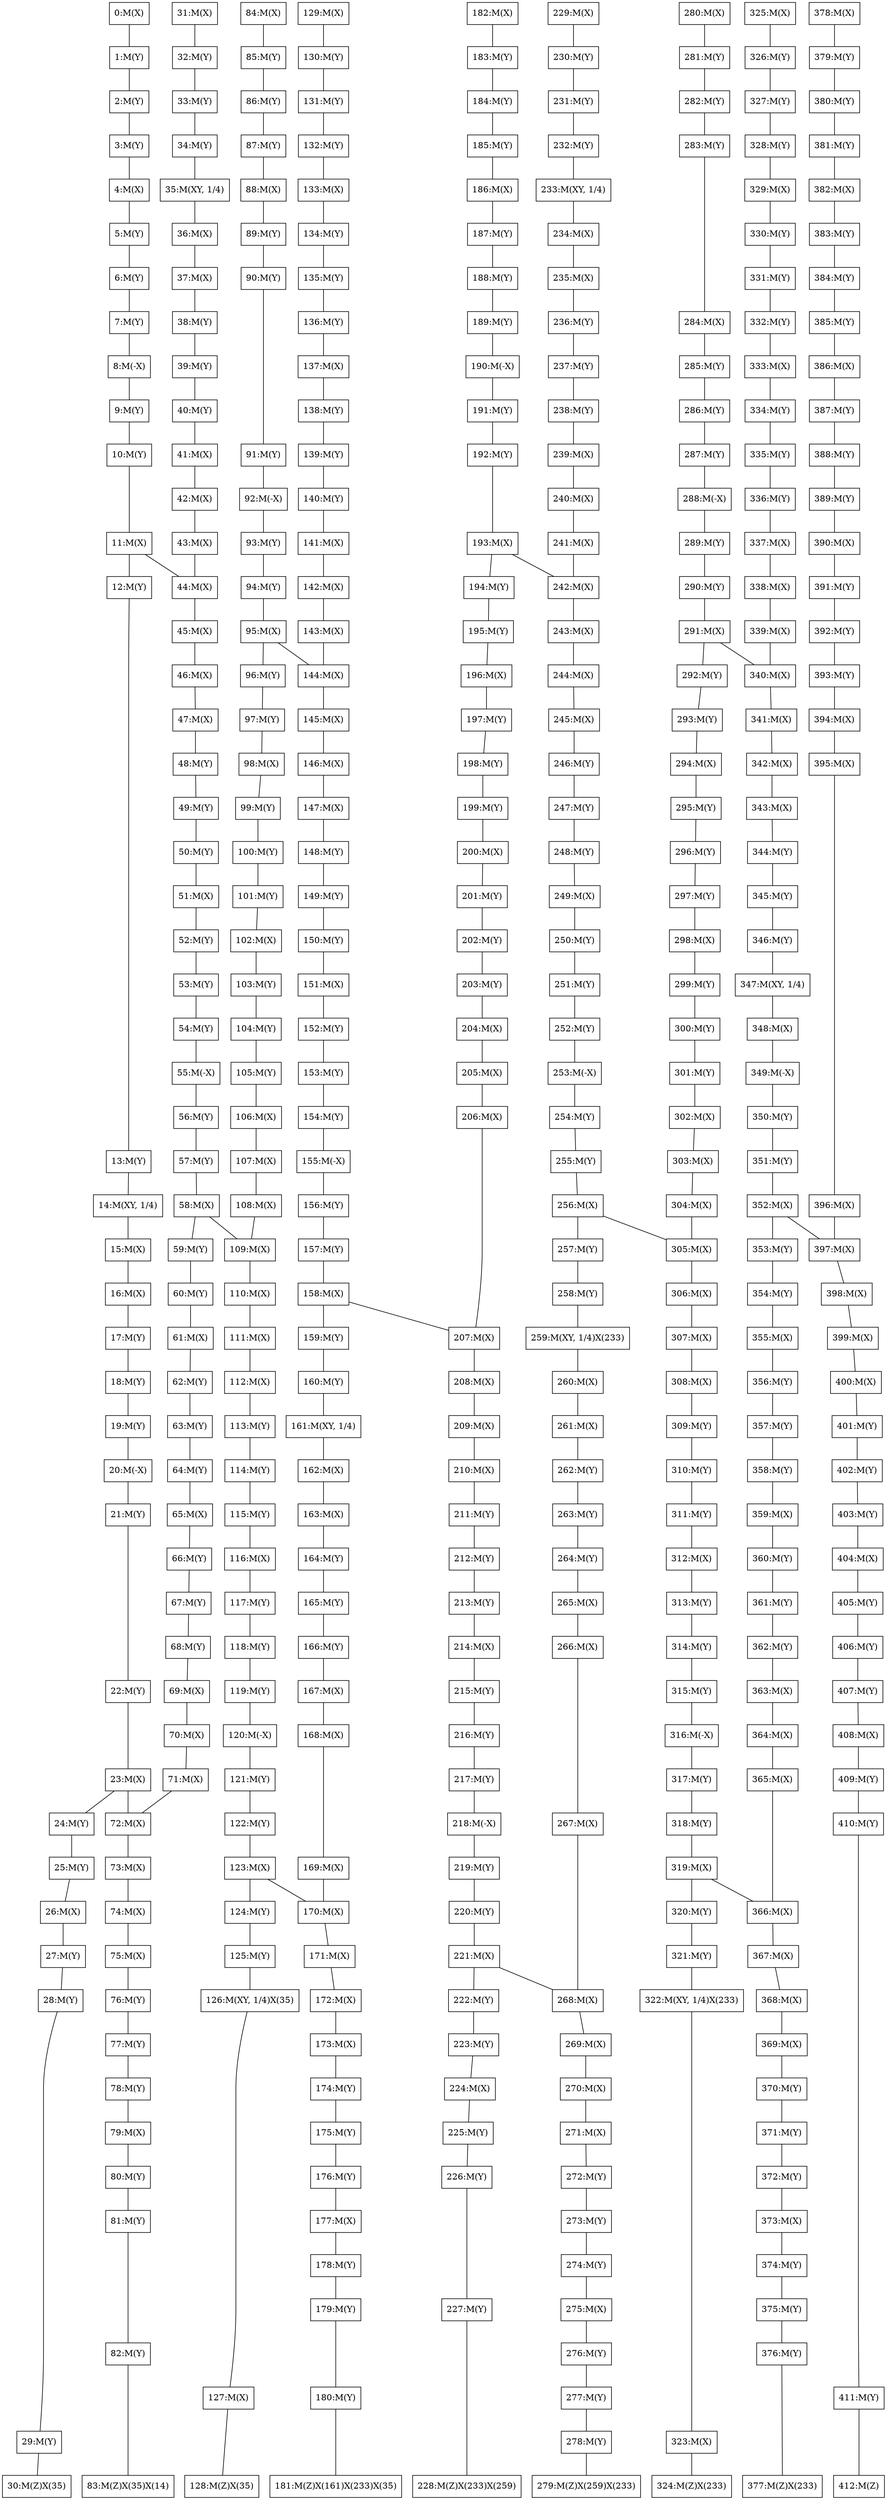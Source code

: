 graph {
	{
		node [shape=box]
		rank=same
		0 [label="0:M(X)"]
		31 [label="31:M(X)"]
		84 [label="84:M(X)"]
		129 [label="129:M(X)"]
		182 [label="182:M(X)"]
		229 [label="229:M(X)"]
		280 [label="280:M(X)"]
		325 [label="325:M(X)"]
		378 [label="378:M(X)"]
		label=input
	}
	{
		node [shape=box]
		rank=same
		128 [label="128:M(Z)X(35)"]
		228 [label="228:M(Z)X(233)X(259)"]
		324 [label="324:M(Z)X(233)"]
		83 [label="83:M(Z)X(35)X(14)"]
		181 [label="181:M(Z)X(161)X(233)X(35)"]
		279 [label="279:M(Z)X(259)X(233)"]
		377 [label="377:M(Z)X(233)"]
		412 [label="412:M(Z)"]
		30 [label="30:M(Z)X(35)"]
		label=output
	}
	{
		node [shape=box]
		1 [label="1:M(Y)"]
		2 [label="2:M(Y)"]
		3 [label="3:M(Y)"]
		4 [label="4:M(X)"]
		5 [label="5:M(Y)"]
		6 [label="6:M(Y)"]
		7 [label="7:M(Y)"]
		8 [label="8:M(-X)"]
		9 [label="9:M(Y)"]
		10 [label="10:M(Y)"]
		11 [label="11:M(X)"]
		12 [label="12:M(Y)"]
		13 [label="13:M(Y)"]
		14 [label="14:M(XY, 1/4)"]
		15 [label="15:M(X)"]
		16 [label="16:M(X)"]
		17 [label="17:M(Y)"]
		18 [label="18:M(Y)"]
		19 [label="19:M(Y)"]
		20 [label="20:M(-X)"]
		21 [label="21:M(Y)"]
		22 [label="22:M(Y)"]
		23 [label="23:M(X)"]
		24 [label="24:M(Y)"]
		25 [label="25:M(Y)"]
		26 [label="26:M(X)"]
		27 [label="27:M(Y)"]
		28 [label="28:M(Y)"]
		29 [label="29:M(Y)"]
		32 [label="32:M(Y)"]
		33 [label="33:M(Y)"]
		34 [label="34:M(Y)"]
		35 [label="35:M(XY, 1/4)"]
		36 [label="36:M(X)"]
		37 [label="37:M(X)"]
		38 [label="38:M(Y)"]
		39 [label="39:M(Y)"]
		40 [label="40:M(Y)"]
		41 [label="41:M(X)"]
		42 [label="42:M(X)"]
		43 [label="43:M(X)"]
		44 [label="44:M(X)"]
		45 [label="45:M(X)"]
		46 [label="46:M(X)"]
		47 [label="47:M(X)"]
		48 [label="48:M(Y)"]
		49 [label="49:M(Y)"]
		50 [label="50:M(Y)"]
		51 [label="51:M(X)"]
		52 [label="52:M(Y)"]
		53 [label="53:M(Y)"]
		54 [label="54:M(Y)"]
		55 [label="55:M(-X)"]
		56 [label="56:M(Y)"]
		57 [label="57:M(Y)"]
		58 [label="58:M(X)"]
		59 [label="59:M(Y)"]
		60 [label="60:M(Y)"]
		61 [label="61:M(X)"]
		62 [label="62:M(Y)"]
		63 [label="63:M(Y)"]
		64 [label="64:M(Y)"]
		65 [label="65:M(X)"]
		66 [label="66:M(Y)"]
		67 [label="67:M(Y)"]
		68 [label="68:M(Y)"]
		69 [label="69:M(X)"]
		70 [label="70:M(X)"]
		71 [label="71:M(X)"]
		72 [label="72:M(X)"]
		73 [label="73:M(X)"]
		74 [label="74:M(X)"]
		75 [label="75:M(X)"]
		76 [label="76:M(Y)"]
		77 [label="77:M(Y)"]
		78 [label="78:M(Y)"]
		79 [label="79:M(X)"]
		80 [label="80:M(Y)"]
		81 [label="81:M(Y)"]
		82 [label="82:M(Y)"]
		85 [label="85:M(Y)"]
		86 [label="86:M(Y)"]
		87 [label="87:M(Y)"]
		88 [label="88:M(X)"]
		89 [label="89:M(Y)"]
		90 [label="90:M(Y)"]
		91 [label="91:M(Y)"]
		92 [label="92:M(-X)"]
		93 [label="93:M(Y)"]
		94 [label="94:M(Y)"]
		95 [label="95:M(X)"]
		96 [label="96:M(Y)"]
		97 [label="97:M(Y)"]
		98 [label="98:M(X)"]
		99 [label="99:M(Y)"]
		100 [label="100:M(Y)"]
		101 [label="101:M(Y)"]
		102 [label="102:M(X)"]
		103 [label="103:M(Y)"]
		104 [label="104:M(Y)"]
		105 [label="105:M(Y)"]
		106 [label="106:M(X)"]
		107 [label="107:M(X)"]
		108 [label="108:M(X)"]
		109 [label="109:M(X)"]
		110 [label="110:M(X)"]
		111 [label="111:M(X)"]
		112 [label="112:M(X)"]
		113 [label="113:M(Y)"]
		114 [label="114:M(Y)"]
		115 [label="115:M(Y)"]
		116 [label="116:M(X)"]
		117 [label="117:M(Y)"]
		118 [label="118:M(Y)"]
		119 [label="119:M(Y)"]
		120 [label="120:M(-X)"]
		121 [label="121:M(Y)"]
		122 [label="122:M(Y)"]
		123 [label="123:M(X)"]
		124 [label="124:M(Y)"]
		125 [label="125:M(Y)"]
		126 [label="126:M(XY, 1/4)X(35)"]
		127 [label="127:M(X)"]
		130 [label="130:M(Y)"]
		131 [label="131:M(Y)"]
		132 [label="132:M(Y)"]
		133 [label="133:M(X)"]
		134 [label="134:M(Y)"]
		135 [label="135:M(Y)"]
		136 [label="136:M(Y)"]
		137 [label="137:M(X)"]
		138 [label="138:M(Y)"]
		139 [label="139:M(Y)"]
		140 [label="140:M(Y)"]
		141 [label="141:M(X)"]
		142 [label="142:M(X)"]
		143 [label="143:M(X)"]
		144 [label="144:M(X)"]
		145 [label="145:M(X)"]
		146 [label="146:M(X)"]
		147 [label="147:M(X)"]
		148 [label="148:M(Y)"]
		149 [label="149:M(Y)"]
		150 [label="150:M(Y)"]
		151 [label="151:M(X)"]
		152 [label="152:M(Y)"]
		153 [label="153:M(Y)"]
		154 [label="154:M(Y)"]
		155 [label="155:M(-X)"]
		156 [label="156:M(Y)"]
		157 [label="157:M(Y)"]
		158 [label="158:M(X)"]
		159 [label="159:M(Y)"]
		160 [label="160:M(Y)"]
		161 [label="161:M(XY, 1/4)"]
		162 [label="162:M(X)"]
		163 [label="163:M(X)"]
		164 [label="164:M(Y)"]
		165 [label="165:M(Y)"]
		166 [label="166:M(Y)"]
		167 [label="167:M(X)"]
		168 [label="168:M(X)"]
		169 [label="169:M(X)"]
		170 [label="170:M(X)"]
		171 [label="171:M(X)"]
		172 [label="172:M(X)"]
		173 [label="173:M(X)"]
		174 [label="174:M(Y)"]
		175 [label="175:M(Y)"]
		176 [label="176:M(Y)"]
		177 [label="177:M(X)"]
		178 [label="178:M(Y)"]
		179 [label="179:M(Y)"]
		180 [label="180:M(Y)"]
		183 [label="183:M(Y)"]
		184 [label="184:M(Y)"]
		185 [label="185:M(Y)"]
		186 [label="186:M(X)"]
		187 [label="187:M(Y)"]
		188 [label="188:M(Y)"]
		189 [label="189:M(Y)"]
		190 [label="190:M(-X)"]
		191 [label="191:M(Y)"]
		192 [label="192:M(Y)"]
		193 [label="193:M(X)"]
		194 [label="194:M(Y)"]
		195 [label="195:M(Y)"]
		196 [label="196:M(X)"]
		197 [label="197:M(Y)"]
		198 [label="198:M(Y)"]
		199 [label="199:M(Y)"]
		200 [label="200:M(X)"]
		201 [label="201:M(Y)"]
		202 [label="202:M(Y)"]
		203 [label="203:M(Y)"]
		204 [label="204:M(X)"]
		205 [label="205:M(X)"]
		206 [label="206:M(X)"]
		207 [label="207:M(X)"]
		208 [label="208:M(X)"]
		209 [label="209:M(X)"]
		210 [label="210:M(X)"]
		211 [label="211:M(Y)"]
		212 [label="212:M(Y)"]
		213 [label="213:M(Y)"]
		214 [label="214:M(X)"]
		215 [label="215:M(Y)"]
		216 [label="216:M(Y)"]
		217 [label="217:M(Y)"]
		218 [label="218:M(-X)"]
		219 [label="219:M(Y)"]
		220 [label="220:M(Y)"]
		221 [label="221:M(X)"]
		222 [label="222:M(Y)"]
		223 [label="223:M(Y)"]
		224 [label="224:M(X)"]
		225 [label="225:M(Y)"]
		226 [label="226:M(Y)"]
		227 [label="227:M(Y)"]
		230 [label="230:M(Y)"]
		231 [label="231:M(Y)"]
		232 [label="232:M(Y)"]
		233 [label="233:M(XY, 1/4)"]
		234 [label="234:M(X)"]
		235 [label="235:M(X)"]
		236 [label="236:M(Y)"]
		237 [label="237:M(Y)"]
		238 [label="238:M(Y)"]
		239 [label="239:M(X)"]
		240 [label="240:M(X)"]
		241 [label="241:M(X)"]
		242 [label="242:M(X)"]
		243 [label="243:M(X)"]
		244 [label="244:M(X)"]
		245 [label="245:M(X)"]
		246 [label="246:M(Y)"]
		247 [label="247:M(Y)"]
		248 [label="248:M(Y)"]
		249 [label="249:M(X)"]
		250 [label="250:M(Y)"]
		251 [label="251:M(Y)"]
		252 [label="252:M(Y)"]
		253 [label="253:M(-X)"]
		254 [label="254:M(Y)"]
		255 [label="255:M(Y)"]
		256 [label="256:M(X)"]
		257 [label="257:M(Y)"]
		258 [label="258:M(Y)"]
		259 [label="259:M(XY, 1/4)X(233)"]
		260 [label="260:M(X)"]
		261 [label="261:M(X)"]
		262 [label="262:M(Y)"]
		263 [label="263:M(Y)"]
		264 [label="264:M(Y)"]
		265 [label="265:M(X)"]
		266 [label="266:M(X)"]
		267 [label="267:M(X)"]
		268 [label="268:M(X)"]
		269 [label="269:M(X)"]
		270 [label="270:M(X)"]
		271 [label="271:M(X)"]
		272 [label="272:M(Y)"]
		273 [label="273:M(Y)"]
		274 [label="274:M(Y)"]
		275 [label="275:M(X)"]
		276 [label="276:M(Y)"]
		277 [label="277:M(Y)"]
		278 [label="278:M(Y)"]
		281 [label="281:M(Y)"]
		282 [label="282:M(Y)"]
		283 [label="283:M(Y)"]
		284 [label="284:M(X)"]
		285 [label="285:M(Y)"]
		286 [label="286:M(Y)"]
		287 [label="287:M(Y)"]
		288 [label="288:M(-X)"]
		289 [label="289:M(Y)"]
		290 [label="290:M(Y)"]
		291 [label="291:M(X)"]
		292 [label="292:M(Y)"]
		293 [label="293:M(Y)"]
		294 [label="294:M(X)"]
		295 [label="295:M(Y)"]
		296 [label="296:M(Y)"]
		297 [label="297:M(Y)"]
		298 [label="298:M(X)"]
		299 [label="299:M(Y)"]
		300 [label="300:M(Y)"]
		301 [label="301:M(Y)"]
		302 [label="302:M(X)"]
		303 [label="303:M(X)"]
		304 [label="304:M(X)"]
		305 [label="305:M(X)"]
		306 [label="306:M(X)"]
		307 [label="307:M(X)"]
		308 [label="308:M(X)"]
		309 [label="309:M(Y)"]
		310 [label="310:M(Y)"]
		311 [label="311:M(Y)"]
		312 [label="312:M(X)"]
		313 [label="313:M(Y)"]
		314 [label="314:M(Y)"]
		315 [label="315:M(Y)"]
		316 [label="316:M(-X)"]
		317 [label="317:M(Y)"]
		318 [label="318:M(Y)"]
		319 [label="319:M(X)"]
		320 [label="320:M(Y)"]
		321 [label="321:M(Y)"]
		322 [label="322:M(XY, 1/4)X(233)"]
		323 [label="323:M(X)"]
		326 [label="326:M(Y)"]
		327 [label="327:M(Y)"]
		328 [label="328:M(Y)"]
		329 [label="329:M(X)"]
		330 [label="330:M(Y)"]
		331 [label="331:M(Y)"]
		332 [label="332:M(Y)"]
		333 [label="333:M(X)"]
		334 [label="334:M(Y)"]
		335 [label="335:M(Y)"]
		336 [label="336:M(Y)"]
		337 [label="337:M(X)"]
		338 [label="338:M(X)"]
		339 [label="339:M(X)"]
		340 [label="340:M(X)"]
		341 [label="341:M(X)"]
		342 [label="342:M(X)"]
		343 [label="343:M(X)"]
		344 [label="344:M(Y)"]
		345 [label="345:M(Y)"]
		346 [label="346:M(Y)"]
		347 [label="347:M(XY, 1/4)"]
		348 [label="348:M(X)"]
		349 [label="349:M(-X)"]
		350 [label="350:M(Y)"]
		351 [label="351:M(Y)"]
		352 [label="352:M(X)"]
		353 [label="353:M(Y)"]
		354 [label="354:M(Y)"]
		355 [label="355:M(X)"]
		356 [label="356:M(Y)"]
		357 [label="357:M(Y)"]
		358 [label="358:M(Y)"]
		359 [label="359:M(X)"]
		360 [label="360:M(Y)"]
		361 [label="361:M(Y)"]
		362 [label="362:M(Y)"]
		363 [label="363:M(X)"]
		364 [label="364:M(X)"]
		365 [label="365:M(X)"]
		366 [label="366:M(X)"]
		367 [label="367:M(X)"]
		368 [label="368:M(X)"]
		369 [label="369:M(X)"]
		370 [label="370:M(Y)"]
		371 [label="371:M(Y)"]
		372 [label="372:M(Y)"]
		373 [label="373:M(X)"]
		374 [label="374:M(Y)"]
		375 [label="375:M(Y)"]
		376 [label="376:M(Y)"]
		379 [label="379:M(Y)"]
		380 [label="380:M(Y)"]
		381 [label="381:M(Y)"]
		382 [label="382:M(X)"]
		383 [label="383:M(Y)"]
		384 [label="384:M(Y)"]
		385 [label="385:M(Y)"]
		386 [label="386:M(X)"]
		387 [label="387:M(Y)"]
		388 [label="388:M(Y)"]
		389 [label="389:M(Y)"]
		390 [label="390:M(X)"]
		391 [label="391:M(Y)"]
		392 [label="392:M(Y)"]
		393 [label="393:M(Y)"]
		394 [label="394:M(X)"]
		395 [label="395:M(X)"]
		396 [label="396:M(X)"]
		397 [label="397:M(X)"]
		398 [label="398:M(X)"]
		399 [label="399:M(X)"]
		400 [label="400:M(X)"]
		401 [label="401:M(Y)"]
		402 [label="402:M(Y)"]
		403 [label="403:M(Y)"]
		404 [label="404:M(X)"]
		405 [label="405:M(Y)"]
		406 [label="406:M(Y)"]
		407 [label="407:M(Y)"]
		408 [label="408:M(X)"]
		409 [label="409:M(Y)"]
		410 [label="410:M(Y)"]
		411 [label="411:M(Y)"]
		label=intermediate
	}
	0 -- 1
	1 -- 2
	2 -- 3
	3 -- 4
	4 -- 5
	5 -- 6
	6 -- 7
	7 -- 8
	8 -- 9
	9 -- 10
	10 -- 11
	11 -- 12
	11 -- 44
	12 -- 13
	13 -- 14
	14 -- 15
	15 -- 16
	16 -- 17
	17 -- 18
	18 -- 19
	19 -- 20
	20 -- 21
	21 -- 22
	22 -- 23
	23 -- 24
	23 -- 72
	24 -- 25
	25 -- 26
	26 -- 27
	27 -- 28
	28 -- 29
	29 -- 30
	31 -- 32
	32 -- 33
	33 -- 34
	34 -- 35
	35 -- 36
	36 -- 37
	37 -- 38
	38 -- 39
	39 -- 40
	40 -- 41
	41 -- 42
	42 -- 43
	43 -- 44
	44 -- 45
	45 -- 46
	46 -- 47
	47 -- 48
	48 -- 49
	49 -- 50
	50 -- 51
	51 -- 52
	52 -- 53
	53 -- 54
	54 -- 55
	55 -- 56
	56 -- 57
	57 -- 58
	58 -- 59
	58 -- 109
	59 -- 60
	60 -- 61
	61 -- 62
	62 -- 63
	63 -- 64
	64 -- 65
	65 -- 66
	66 -- 67
	67 -- 68
	68 -- 69
	69 -- 70
	70 -- 71
	71 -- 72
	72 -- 73
	73 -- 74
	74 -- 75
	75 -- 76
	76 -- 77
	77 -- 78
	78 -- 79
	79 -- 80
	80 -- 81
	81 -- 82
	82 -- 83
	84 -- 85
	85 -- 86
	86 -- 87
	87 -- 88
	88 -- 89
	89 -- 90
	90 -- 91
	91 -- 92
	92 -- 93
	93 -- 94
	94 -- 95
	95 -- 96
	95 -- 144
	96 -- 97
	97 -- 98
	98 -- 99
	99 -- 100
	100 -- 101
	101 -- 102
	102 -- 103
	103 -- 104
	104 -- 105
	105 -- 106
	106 -- 107
	107 -- 108
	108 -- 109
	109 -- 110
	110 -- 111
	111 -- 112
	112 -- 113
	113 -- 114
	114 -- 115
	115 -- 116
	116 -- 117
	117 -- 118
	118 -- 119
	119 -- 120
	120 -- 121
	121 -- 122
	122 -- 123
	123 -- 170
	123 -- 124
	124 -- 125
	125 -- 126
	126 -- 127
	127 -- 128
	129 -- 130
	130 -- 131
	131 -- 132
	132 -- 133
	133 -- 134
	134 -- 135
	135 -- 136
	136 -- 137
	137 -- 138
	138 -- 139
	139 -- 140
	140 -- 141
	141 -- 142
	142 -- 143
	143 -- 144
	144 -- 145
	145 -- 146
	146 -- 147
	147 -- 148
	148 -- 149
	149 -- 150
	150 -- 151
	151 -- 152
	152 -- 153
	153 -- 154
	154 -- 155
	155 -- 156
	156 -- 157
	157 -- 158
	158 -- 207
	158 -- 159
	159 -- 160
	160 -- 161
	161 -- 162
	162 -- 163
	163 -- 164
	164 -- 165
	165 -- 166
	166 -- 167
	167 -- 168
	168 -- 169
	169 -- 170
	170 -- 171
	171 -- 172
	172 -- 173
	173 -- 174
	174 -- 175
	175 -- 176
	176 -- 177
	177 -- 178
	178 -- 179
	179 -- 180
	180 -- 181
	182 -- 183
	183 -- 184
	184 -- 185
	185 -- 186
	186 -- 187
	187 -- 188
	188 -- 189
	189 -- 190
	190 -- 191
	191 -- 192
	192 -- 193
	193 -- 194
	193 -- 242
	194 -- 195
	195 -- 196
	196 -- 197
	197 -- 198
	198 -- 199
	199 -- 200
	200 -- 201
	201 -- 202
	202 -- 203
	203 -- 204
	204 -- 205
	205 -- 206
	206 -- 207
	207 -- 208
	208 -- 209
	209 -- 210
	210 -- 211
	211 -- 212
	212 -- 213
	213 -- 214
	214 -- 215
	215 -- 216
	216 -- 217
	217 -- 218
	218 -- 219
	219 -- 220
	220 -- 221
	221 -- 268
	221 -- 222
	222 -- 223
	223 -- 224
	224 -- 225
	225 -- 226
	226 -- 227
	227 -- 228
	229 -- 230
	230 -- 231
	231 -- 232
	232 -- 233
	233 -- 234
	234 -- 235
	235 -- 236
	236 -- 237
	237 -- 238
	238 -- 239
	239 -- 240
	240 -- 241
	241 -- 242
	242 -- 243
	243 -- 244
	244 -- 245
	245 -- 246
	246 -- 247
	247 -- 248
	248 -- 249
	249 -- 250
	250 -- 251
	251 -- 252
	252 -- 253
	253 -- 254
	254 -- 255
	255 -- 256
	256 -- 257
	256 -- 305
	257 -- 258
	258 -- 259
	259 -- 260
	260 -- 261
	261 -- 262
	262 -- 263
	263 -- 264
	264 -- 265
	265 -- 266
	266 -- 267
	267 -- 268
	268 -- 269
	269 -- 270
	270 -- 271
	271 -- 272
	272 -- 273
	273 -- 274
	274 -- 275
	275 -- 276
	276 -- 277
	277 -- 278
	278 -- 279
	280 -- 281
	281 -- 282
	282 -- 283
	283 -- 284
	284 -- 285
	285 -- 286
	286 -- 287
	287 -- 288
	288 -- 289
	289 -- 290
	290 -- 291
	291 -- 292
	291 -- 340
	292 -- 293
	293 -- 294
	294 -- 295
	295 -- 296
	296 -- 297
	297 -- 298
	298 -- 299
	299 -- 300
	300 -- 301
	301 -- 302
	302 -- 303
	303 -- 304
	304 -- 305
	305 -- 306
	306 -- 307
	307 -- 308
	308 -- 309
	309 -- 310
	310 -- 311
	311 -- 312
	312 -- 313
	313 -- 314
	314 -- 315
	315 -- 316
	316 -- 317
	317 -- 318
	318 -- 319
	319 -- 320
	319 -- 366
	320 -- 321
	321 -- 322
	322 -- 323
	323 -- 324
	325 -- 326
	326 -- 327
	327 -- 328
	328 -- 329
	329 -- 330
	330 -- 331
	331 -- 332
	332 -- 333
	333 -- 334
	334 -- 335
	335 -- 336
	336 -- 337
	337 -- 338
	338 -- 339
	339 -- 340
	340 -- 341
	341 -- 342
	342 -- 343
	343 -- 344
	344 -- 345
	345 -- 346
	346 -- 347
	347 -- 348
	348 -- 349
	349 -- 350
	350 -- 351
	351 -- 352
	352 -- 353
	352 -- 397
	353 -- 354
	354 -- 355
	355 -- 356
	356 -- 357
	357 -- 358
	358 -- 359
	359 -- 360
	360 -- 361
	361 -- 362
	362 -- 363
	363 -- 364
	364 -- 365
	365 -- 366
	366 -- 367
	367 -- 368
	368 -- 369
	369 -- 370
	370 -- 371
	371 -- 372
	372 -- 373
	373 -- 374
	374 -- 375
	375 -- 376
	376 -- 377
	378 -- 379
	379 -- 380
	380 -- 381
	381 -- 382
	382 -- 383
	383 -- 384
	384 -- 385
	385 -- 386
	386 -- 387
	387 -- 388
	388 -- 389
	389 -- 390
	390 -- 391
	391 -- 392
	392 -- 393
	393 -- 394
	394 -- 395
	395 -- 396
	396 -- 397
	397 -- 398
	398 -- 399
	399 -- 400
	400 -- 401
	401 -- 402
	402 -- 403
	403 -- 404
	404 -- 405
	405 -- 406
	406 -- 407
	407 -- 408
	408 -- 409
	409 -- 410
	410 -- 411
	411 -- 412
}
